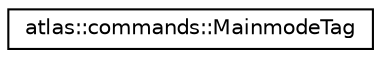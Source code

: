 digraph "Graphical Class Hierarchy"
{
  edge [fontname="Helvetica",fontsize="10",labelfontname="Helvetica",labelfontsize="10"];
  node [fontname="Helvetica",fontsize="10",shape=record];
  rankdir="LR";
  Node1 [label="atlas::commands::MainmodeTag",height=0.2,width=0.4,color="black", fillcolor="white", style="filled",URL="$structatlas_1_1commands_1_1MainmodeTag.html"];
}
